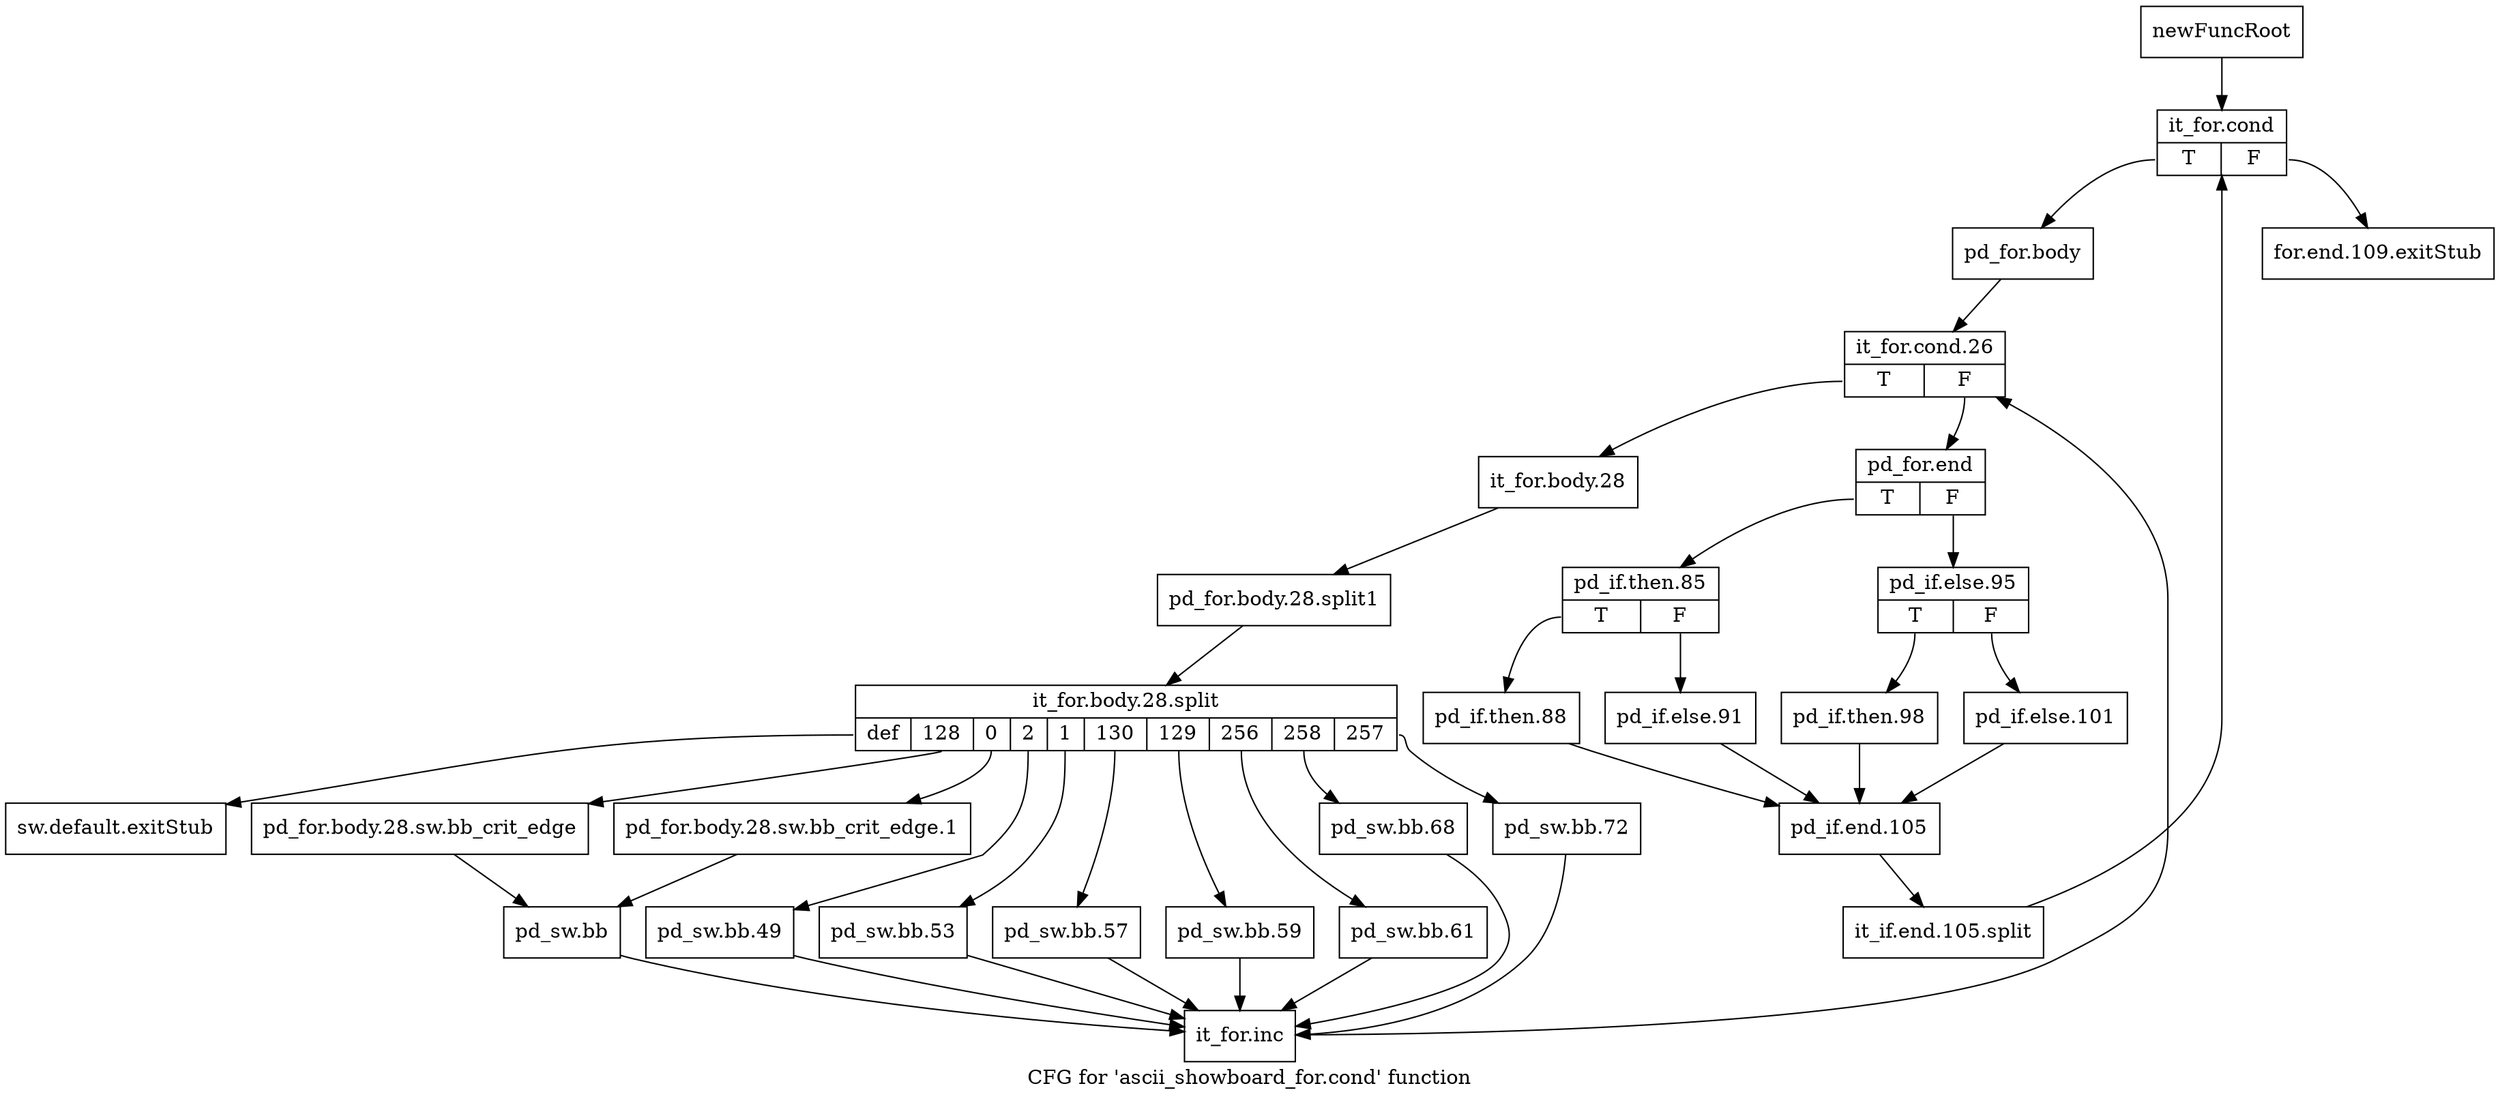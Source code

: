 digraph "CFG for 'ascii_showboard_for.cond' function" {
	label="CFG for 'ascii_showboard_for.cond' function";

	Node0x47e76a0 [shape=record,label="{newFuncRoot}"];
	Node0x47e76a0 -> Node0x47e7790;
	Node0x47e76f0 [shape=record,label="{for.end.109.exitStub}"];
	Node0x47e7740 [shape=record,label="{sw.default.exitStub}"];
	Node0x47e7790 [shape=record,label="{it_for.cond|{<s0>T|<s1>F}}"];
	Node0x47e7790:s0 -> Node0x47e77e0;
	Node0x47e7790:s1 -> Node0x47e76f0;
	Node0x47e77e0 [shape=record,label="{pd_for.body}"];
	Node0x47e77e0 -> Node0x47e7830;
	Node0x47e7830 [shape=record,label="{it_for.cond.26|{<s0>T|<s1>F}}"];
	Node0x47e7830:s0 -> Node0x47c7ad0;
	Node0x47e7830:s1 -> Node0x47e7880;
	Node0x47e7880 [shape=record,label="{pd_for.end|{<s0>T|<s1>F}}"];
	Node0x47e7880:s0 -> Node0x47c7990;
	Node0x47e7880:s1 -> Node0x47e78d0;
	Node0x47e78d0 [shape=record,label="{pd_if.else.95|{<s0>T|<s1>F}}"];
	Node0x47e78d0:s0 -> Node0x47c7940;
	Node0x47e78d0:s1 -> Node0x47c78f0;
	Node0x47c78f0 [shape=record,label="{pd_if.else.101}"];
	Node0x47c78f0 -> Node0x47c7a80;
	Node0x47c7940 [shape=record,label="{pd_if.then.98}"];
	Node0x47c7940 -> Node0x47c7a80;
	Node0x47c7990 [shape=record,label="{pd_if.then.85|{<s0>T|<s1>F}}"];
	Node0x47c7990:s0 -> Node0x47c7a30;
	Node0x47c7990:s1 -> Node0x47c79e0;
	Node0x47c79e0 [shape=record,label="{pd_if.else.91}"];
	Node0x47c79e0 -> Node0x47c7a80;
	Node0x47c7a30 [shape=record,label="{pd_if.then.88}"];
	Node0x47c7a30 -> Node0x47c7a80;
	Node0x47c7a80 [shape=record,label="{pd_if.end.105}"];
	Node0x47c7a80 -> Node0x53e1fe0;
	Node0x53e1fe0 [shape=record,label="{it_if.end.105.split}"];
	Node0x53e1fe0 -> Node0x47e7790;
	Node0x47c7ad0 [shape=record,label="{it_for.body.28}"];
	Node0x47c7ad0 -> Node0x57837b0;
	Node0x57837b0 [shape=record,label="{pd_for.body.28.split1}"];
	Node0x57837b0 -> Node0x5783b20;
	Node0x5783b20 [shape=record,label="{it_for.body.28.split|{<s0>def|<s1>128|<s2>0|<s3>2|<s4>1|<s5>130|<s6>129|<s7>256|<s8>258|<s9>257}}"];
	Node0x5783b20:s0 -> Node0x47e7740;
	Node0x5783b20:s1 -> Node0x47fa220;
	Node0x5783b20:s2 -> Node0x47c7d50;
	Node0x5783b20:s3 -> Node0x47c7d00;
	Node0x5783b20:s4 -> Node0x47c7cb0;
	Node0x5783b20:s5 -> Node0x47c7c60;
	Node0x5783b20:s6 -> Node0x47c7c10;
	Node0x5783b20:s7 -> Node0x47c7bc0;
	Node0x5783b20:s8 -> Node0x47c7b70;
	Node0x5783b20:s9 -> Node0x47c7b20;
	Node0x47c7b20 [shape=record,label="{pd_sw.bb.72}"];
	Node0x47c7b20 -> Node0x47fa2c0;
	Node0x47c7b70 [shape=record,label="{pd_sw.bb.68}"];
	Node0x47c7b70 -> Node0x47fa2c0;
	Node0x47c7bc0 [shape=record,label="{pd_sw.bb.61}"];
	Node0x47c7bc0 -> Node0x47fa2c0;
	Node0x47c7c10 [shape=record,label="{pd_sw.bb.59}"];
	Node0x47c7c10 -> Node0x47fa2c0;
	Node0x47c7c60 [shape=record,label="{pd_sw.bb.57}"];
	Node0x47c7c60 -> Node0x47fa2c0;
	Node0x47c7cb0 [shape=record,label="{pd_sw.bb.53}"];
	Node0x47c7cb0 -> Node0x47fa2c0;
	Node0x47c7d00 [shape=record,label="{pd_sw.bb.49}"];
	Node0x47c7d00 -> Node0x47fa2c0;
	Node0x47c7d50 [shape=record,label="{pd_for.body.28.sw.bb_crit_edge.1}"];
	Node0x47c7d50 -> Node0x47fa270;
	Node0x47fa220 [shape=record,label="{pd_for.body.28.sw.bb_crit_edge}"];
	Node0x47fa220 -> Node0x47fa270;
	Node0x47fa270 [shape=record,label="{pd_sw.bb}"];
	Node0x47fa270 -> Node0x47fa2c0;
	Node0x47fa2c0 [shape=record,label="{it_for.inc}"];
	Node0x47fa2c0 -> Node0x47e7830;
}
